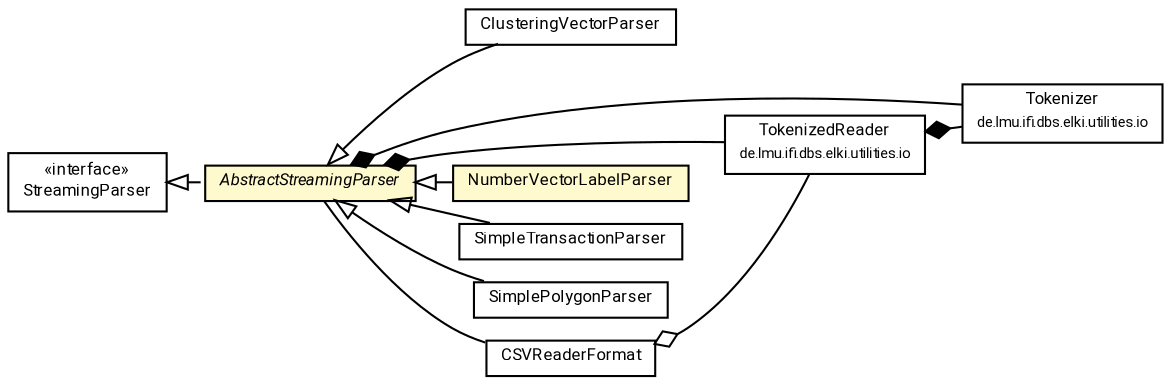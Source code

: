 #!/usr/local/bin/dot
#
# Class diagram 
# Generated by UMLGraph version R5_7_2-60-g0e99a6 (http://www.spinellis.gr/umlgraph/)
#

digraph G {
	graph [fontnames="svg"]
	edge [fontname="Roboto",fontsize=7,labelfontname="Roboto",labelfontsize=7,color="black"];
	node [fontname="Roboto",fontcolor="black",fontsize=8,shape=plaintext,margin=0,width=0,height=0];
	nodesep=0.15;
	ranksep=0.25;
	rankdir=LR;
	// de.lmu.ifi.dbs.elki.datasource.parser.ClusteringVectorParser
	c1393917 [label=<<table title="de.lmu.ifi.dbs.elki.datasource.parser.ClusteringVectorParser" border="0" cellborder="1" cellspacing="0" cellpadding="2" href="ClusteringVectorParser.html" target="_parent">
		<tr><td><table border="0" cellspacing="0" cellpadding="1">
		<tr><td align="center" balign="center"> <font face="Roboto">ClusteringVectorParser</font> </td></tr>
		</table></td></tr>
		</table>>, URL="ClusteringVectorParser.html"];
	// de.lmu.ifi.dbs.elki.utilities.io.TokenizedReader
	c1395254 [label=<<table title="de.lmu.ifi.dbs.elki.utilities.io.TokenizedReader" border="0" cellborder="1" cellspacing="0" cellpadding="2" href="../../utilities/io/TokenizedReader.html" target="_parent">
		<tr><td><table border="0" cellspacing="0" cellpadding="1">
		<tr><td align="center" balign="center"> <font face="Roboto">TokenizedReader</font> </td></tr>
		<tr><td align="center" balign="center"> <font face="Roboto" point-size="7.0">de.lmu.ifi.dbs.elki.utilities.io</font> </td></tr>
		</table></td></tr>
		</table>>, URL="../../utilities/io/TokenizedReader.html"];
	// de.lmu.ifi.dbs.elki.utilities.io.Tokenizer
	c1395271 [label=<<table title="de.lmu.ifi.dbs.elki.utilities.io.Tokenizer" border="0" cellborder="1" cellspacing="0" cellpadding="2" href="../../utilities/io/Tokenizer.html" target="_parent">
		<tr><td><table border="0" cellspacing="0" cellpadding="1">
		<tr><td align="center" balign="center"> <font face="Roboto">Tokenizer</font> </td></tr>
		<tr><td align="center" balign="center"> <font face="Roboto" point-size="7.0">de.lmu.ifi.dbs.elki.utilities.io</font> </td></tr>
		</table></td></tr>
		</table>>, URL="../../utilities/io/Tokenizer.html"];
	// de.lmu.ifi.dbs.elki.datasource.parser.NumberVectorLabelParser<V extends de.lmu.ifi.dbs.elki.data.NumberVector>
	c1396069 [label=<<table title="de.lmu.ifi.dbs.elki.datasource.parser.NumberVectorLabelParser" border="0" cellborder="1" cellspacing="0" cellpadding="2" bgcolor="LemonChiffon" href="NumberVectorLabelParser.html" target="_parent">
		<tr><td><table border="0" cellspacing="0" cellpadding="1">
		<tr><td align="center" balign="center"> <font face="Roboto">NumberVectorLabelParser</font> </td></tr>
		</table></td></tr>
		</table>>, URL="NumberVectorLabelParser.html"];
	// de.lmu.ifi.dbs.elki.datasource.parser.StreamingParser
	c1396071 [label=<<table title="de.lmu.ifi.dbs.elki.datasource.parser.StreamingParser" border="0" cellborder="1" cellspacing="0" cellpadding="2" href="StreamingParser.html" target="_parent">
		<tr><td><table border="0" cellspacing="0" cellpadding="1">
		<tr><td align="center" balign="center"> &#171;interface&#187; </td></tr>
		<tr><td align="center" balign="center"> <font face="Roboto">StreamingParser</font> </td></tr>
		</table></td></tr>
		</table>>, URL="StreamingParser.html"];
	// de.lmu.ifi.dbs.elki.datasource.parser.SimpleTransactionParser
	c1396073 [label=<<table title="de.lmu.ifi.dbs.elki.datasource.parser.SimpleTransactionParser" border="0" cellborder="1" cellspacing="0" cellpadding="2" href="SimpleTransactionParser.html" target="_parent">
		<tr><td><table border="0" cellspacing="0" cellpadding="1">
		<tr><td align="center" balign="center"> <font face="Roboto">SimpleTransactionParser</font> </td></tr>
		</table></td></tr>
		</table>>, URL="SimpleTransactionParser.html"];
	// de.lmu.ifi.dbs.elki.datasource.parser.SimplePolygonParser
	c1396077 [label=<<table title="de.lmu.ifi.dbs.elki.datasource.parser.SimplePolygonParser" border="0" cellborder="1" cellspacing="0" cellpadding="2" href="SimplePolygonParser.html" target="_parent">
		<tr><td><table border="0" cellspacing="0" cellpadding="1">
		<tr><td align="center" balign="center"> <font face="Roboto">SimplePolygonParser</font> </td></tr>
		</table></td></tr>
		</table>>, URL="SimplePolygonParser.html"];
	// de.lmu.ifi.dbs.elki.datasource.parser.CSVReaderFormat
	c1396079 [label=<<table title="de.lmu.ifi.dbs.elki.datasource.parser.CSVReaderFormat" border="0" cellborder="1" cellspacing="0" cellpadding="2" href="CSVReaderFormat.html" target="_parent">
		<tr><td><table border="0" cellspacing="0" cellpadding="1">
		<tr><td align="center" balign="center"> <font face="Roboto">CSVReaderFormat</font> </td></tr>
		</table></td></tr>
		</table>>, URL="CSVReaderFormat.html"];
	// de.lmu.ifi.dbs.elki.datasource.parser.AbstractStreamingParser
	c1396087 [label=<<table title="de.lmu.ifi.dbs.elki.datasource.parser.AbstractStreamingParser" border="0" cellborder="1" cellspacing="0" cellpadding="2" bgcolor="lemonChiffon" href="AbstractStreamingParser.html" target="_parent">
		<tr><td><table border="0" cellspacing="0" cellpadding="1">
		<tr><td align="center" balign="center"> <font face="Roboto"><i>AbstractStreamingParser</i></font> </td></tr>
		</table></td></tr>
		</table>>, URL="AbstractStreamingParser.html"];
	// de.lmu.ifi.dbs.elki.datasource.parser.ClusteringVectorParser extends de.lmu.ifi.dbs.elki.datasource.parser.AbstractStreamingParser
	c1396087 -> c1393917 [arrowtail=empty,dir=back,weight=10];
	// de.lmu.ifi.dbs.elki.utilities.io.TokenizedReader composed de.lmu.ifi.dbs.elki.utilities.io.Tokenizer
	c1395254 -> c1395271 [arrowhead=none,arrowtail=diamond,dir=back,weight=6];
	// de.lmu.ifi.dbs.elki.datasource.parser.NumberVectorLabelParser<V extends de.lmu.ifi.dbs.elki.data.NumberVector> extends de.lmu.ifi.dbs.elki.datasource.parser.AbstractStreamingParser
	c1396087 -> c1396069 [arrowtail=empty,dir=back,weight=10];
	// de.lmu.ifi.dbs.elki.datasource.parser.SimpleTransactionParser extends de.lmu.ifi.dbs.elki.datasource.parser.AbstractStreamingParser
	c1396087 -> c1396073 [arrowtail=empty,dir=back,weight=10];
	// de.lmu.ifi.dbs.elki.datasource.parser.SimplePolygonParser extends de.lmu.ifi.dbs.elki.datasource.parser.AbstractStreamingParser
	c1396087 -> c1396077 [arrowtail=empty,dir=back,weight=10];
	// de.lmu.ifi.dbs.elki.datasource.parser.CSVReaderFormat has de.lmu.ifi.dbs.elki.utilities.io.TokenizedReader
	c1396079 -> c1395254 [arrowhead=none,arrowtail=ediamond,dir=back,weight=4];
	// de.lmu.ifi.dbs.elki.datasource.parser.AbstractStreamingParser implements de.lmu.ifi.dbs.elki.datasource.parser.StreamingParser
	c1396071 -> c1396087 [arrowtail=empty,style=dashed,dir=back,weight=9];
	// de.lmu.ifi.dbs.elki.datasource.parser.AbstractStreamingParser composed de.lmu.ifi.dbs.elki.utilities.io.TokenizedReader
	c1396087 -> c1395254 [arrowhead=none,arrowtail=diamond,dir=back,weight=6];
	// de.lmu.ifi.dbs.elki.datasource.parser.AbstractStreamingParser composed de.lmu.ifi.dbs.elki.utilities.io.Tokenizer
	c1396087 -> c1395271 [arrowhead=none,arrowtail=diamond,dir=back,weight=6];
	// de.lmu.ifi.dbs.elki.datasource.parser.AbstractStreamingParser assoc de.lmu.ifi.dbs.elki.datasource.parser.CSVReaderFormat
	c1396087 -> c1396079 [arrowhead=none,weight=2];
}


